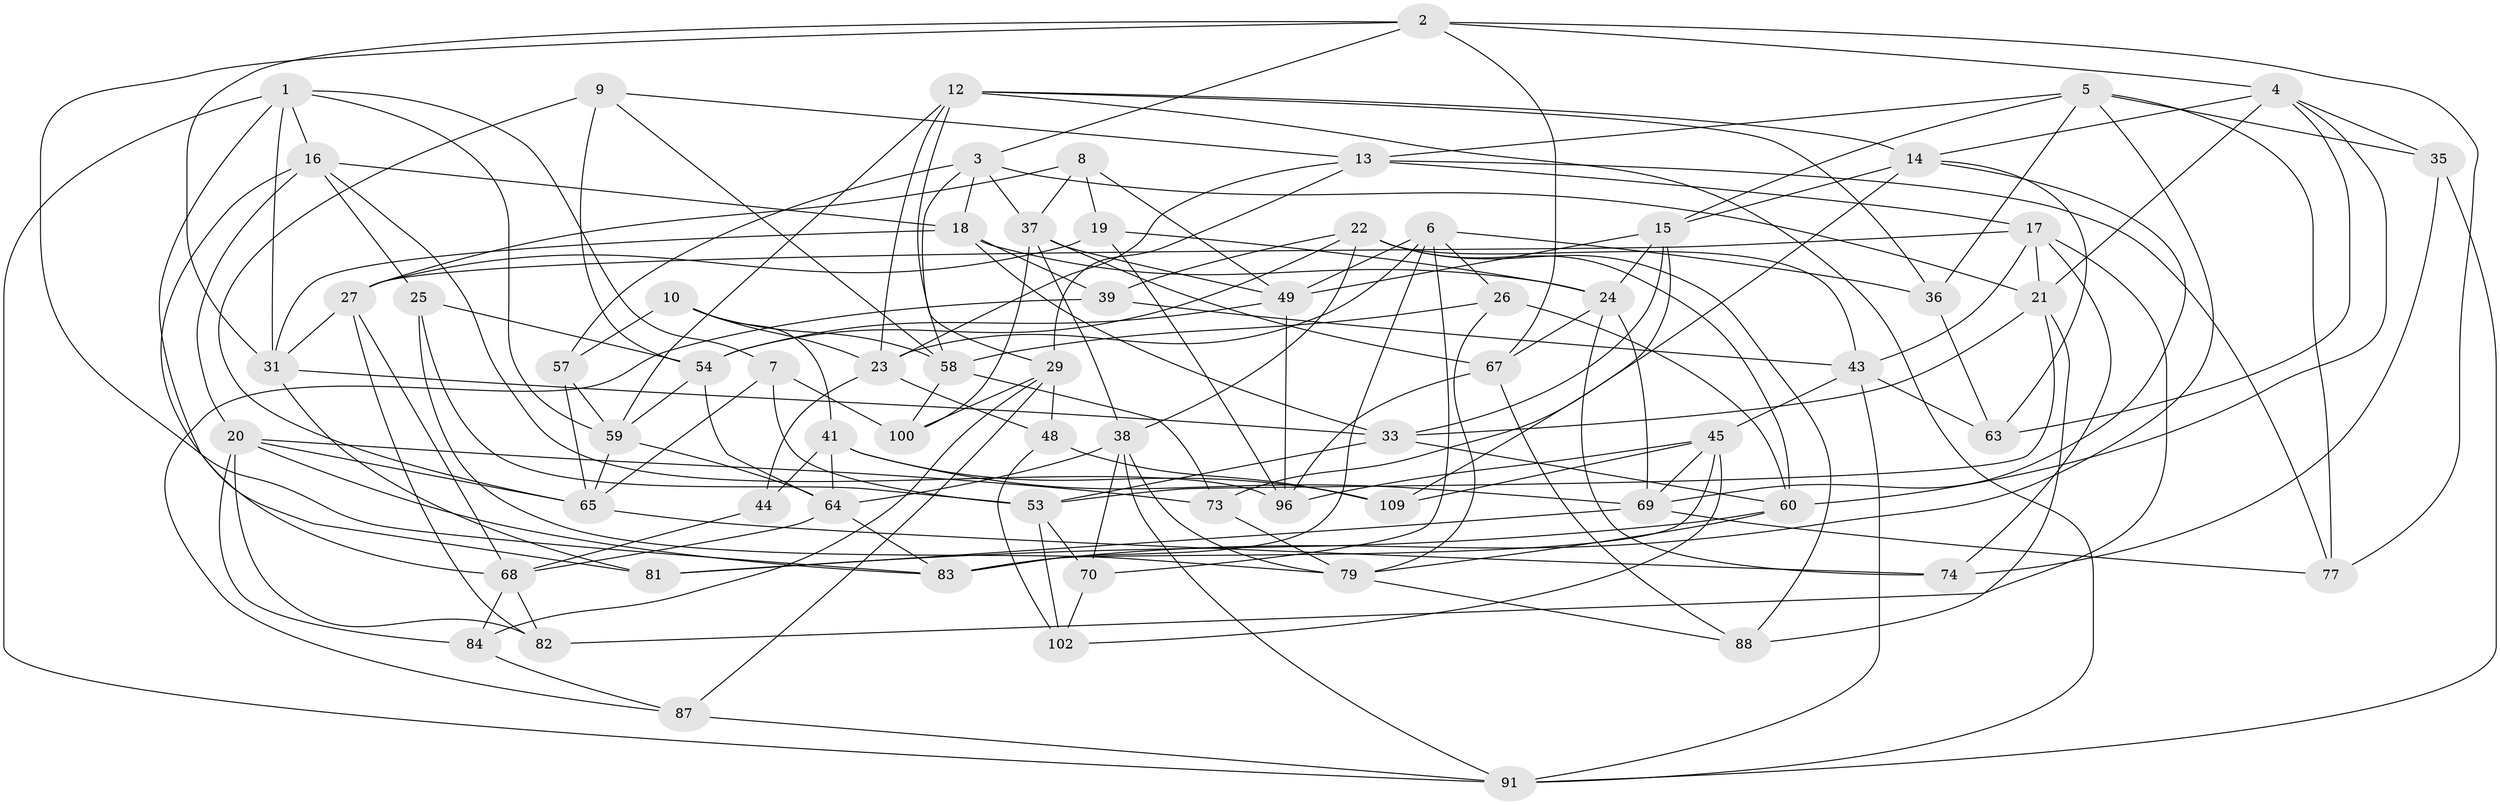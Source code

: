 // original degree distribution, {4: 1.0}
// Generated by graph-tools (version 1.1) at 2025/42/03/06/25 10:42:17]
// undirected, 68 vertices, 176 edges
graph export_dot {
graph [start="1"]
  node [color=gray90,style=filled];
  1 [super="+34"];
  2 [super="+66"];
  3 [super="+50"];
  4 [super="+11"];
  5 [super="+103"];
  6 [super="+51"];
  7;
  8;
  9;
  10;
  12 [super="+32"];
  13 [super="+86"];
  14 [super="+47"];
  15 [super="+30"];
  16 [super="+108"];
  17 [super="+52"];
  18 [super="+85"];
  19;
  20 [super="+95"];
  21 [super="+110"];
  22 [super="+56"];
  23 [super="+78"];
  24 [super="+28"];
  25;
  26;
  27 [super="+40"];
  29 [super="+80"];
  31 [super="+62"];
  33 [super="+42"];
  35;
  36;
  37 [super="+61"];
  38 [super="+93"];
  39;
  41 [super="+46"];
  43 [super="+71"];
  44;
  45 [super="+107"];
  48;
  49 [super="+55"];
  53 [super="+101"];
  54 [super="+94"];
  57;
  58 [super="+76"];
  59 [super="+104"];
  60 [super="+75"];
  63;
  64 [super="+92"];
  65 [super="+72"];
  67 [super="+89"];
  68 [super="+90"];
  69 [super="+106"];
  70;
  73;
  74;
  77;
  79 [super="+97"];
  81;
  82;
  83 [super="+98"];
  84;
  87;
  88;
  91 [super="+105"];
  96 [super="+99"];
  100;
  102;
  109;
  1 -- 16;
  1 -- 7;
  1 -- 59;
  1 -- 81;
  1 -- 91;
  1 -- 31;
  2 -- 77;
  2 -- 83;
  2 -- 4;
  2 -- 31;
  2 -- 67;
  2 -- 3;
  3 -- 29;
  3 -- 21;
  3 -- 57;
  3 -- 18;
  3 -- 37;
  4 -- 35;
  4 -- 21;
  4 -- 63;
  4 -- 60;
  4 -- 14;
  5 -- 13;
  5 -- 36;
  5 -- 83;
  5 -- 35;
  5 -- 77;
  5 -- 15;
  6 -- 23;
  6 -- 83;
  6 -- 70;
  6 -- 49;
  6 -- 26;
  6 -- 36;
  7 -- 100;
  7 -- 53;
  7 -- 65;
  8 -- 27;
  8 -- 37;
  8 -- 19;
  8 -- 49;
  9 -- 65;
  9 -- 54;
  9 -- 13;
  9 -- 58;
  10 -- 57;
  10 -- 41;
  10 -- 23;
  10 -- 58;
  12 -- 59;
  12 -- 58;
  12 -- 36;
  12 -- 91;
  12 -- 14;
  12 -- 23;
  13 -- 17;
  13 -- 29;
  13 -- 77;
  13 -- 23;
  14 -- 63;
  14 -- 109;
  14 -- 69;
  14 -- 15;
  15 -- 73;
  15 -- 24;
  15 -- 49;
  15 -- 33;
  16 -- 20;
  16 -- 25;
  16 -- 18;
  16 -- 96;
  16 -- 68;
  17 -- 82;
  17 -- 21;
  17 -- 74;
  17 -- 27;
  17 -- 43;
  18 -- 24;
  18 -- 31;
  18 -- 39;
  18 -- 33;
  19 -- 27;
  19 -- 24;
  19 -- 96;
  20 -- 82;
  20 -- 73;
  20 -- 65;
  20 -- 83;
  20 -- 84;
  21 -- 88;
  21 -- 53;
  21 -- 33;
  22 -- 60;
  22 -- 38;
  22 -- 88;
  22 -- 43;
  22 -- 39;
  22 -- 54;
  23 -- 44;
  23 -- 48;
  24 -- 74;
  24 -- 67;
  24 -- 69;
  25 -- 79;
  25 -- 53;
  25 -- 54;
  26 -- 58;
  26 -- 79;
  26 -- 60;
  27 -- 68;
  27 -- 82;
  27 -- 31;
  29 -- 87;
  29 -- 84;
  29 -- 48;
  29 -- 100;
  31 -- 81;
  31 -- 33;
  33 -- 60;
  33 -- 53;
  35 -- 74;
  35 -- 91;
  36 -- 63;
  37 -- 49;
  37 -- 67;
  37 -- 100;
  37 -- 38;
  38 -- 91;
  38 -- 64;
  38 -- 70;
  38 -- 79;
  39 -- 43;
  39 -- 87;
  41 -- 69;
  41 -- 44 [weight=2];
  41 -- 109;
  41 -- 64;
  43 -- 45;
  43 -- 91;
  43 -- 63;
  44 -- 68;
  45 -- 83;
  45 -- 109;
  45 -- 69;
  45 -- 102;
  45 -- 96;
  48 -- 102;
  48 -- 109;
  49 -- 96;
  49 -- 54;
  53 -- 102;
  53 -- 70;
  54 -- 59;
  54 -- 64;
  57 -- 65;
  57 -- 59;
  58 -- 73;
  58 -- 100;
  59 -- 65;
  59 -- 64;
  60 -- 81;
  60 -- 79;
  64 -- 83;
  64 -- 68;
  65 -- 74;
  67 -- 88;
  67 -- 96 [weight=2];
  68 -- 82;
  68 -- 84;
  69 -- 77;
  69 -- 81;
  70 -- 102;
  73 -- 79;
  79 -- 88;
  84 -- 87;
  87 -- 91;
}
